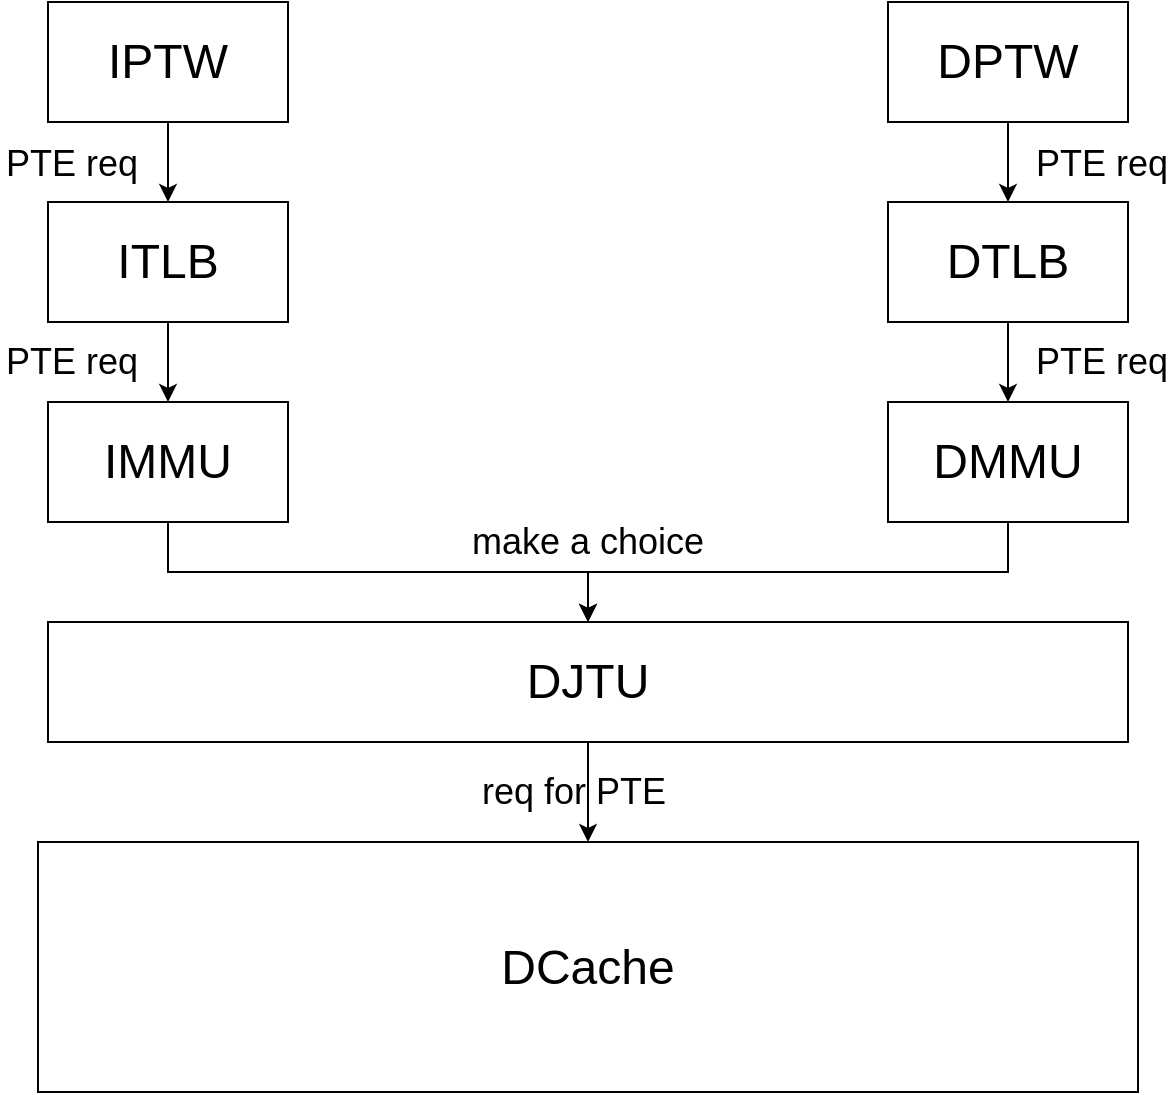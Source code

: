 <mxfile version="14.7.2" type="github">
  <diagram id="Qbc0r7cl9w0R0CRKhzlL" name="Page-1">
    <mxGraphModel dx="1718" dy="967" grid="0" gridSize="10" guides="1" tooltips="1" connect="1" arrows="1" fold="1" page="1" pageScale="1" pageWidth="827" pageHeight="1169" math="0" shadow="0">
      <root>
        <mxCell id="0" />
        <mxCell id="1" parent="0" />
        <mxCell id="qlUCb1G9km6SzjGThaO4-9" style="edgeStyle=orthogonalEdgeStyle;rounded=0;orthogonalLoop=1;jettySize=auto;html=1;exitX=0.5;exitY=1;exitDx=0;exitDy=0;entryX=0.5;entryY=0;entryDx=0;entryDy=0;" parent="1" source="qlUCb1G9km6SzjGThaO4-1" target="qlUCb1G9km6SzjGThaO4-3" edge="1">
          <mxGeometry relative="1" as="geometry" />
        </mxCell>
        <mxCell id="qlUCb1G9km6SzjGThaO4-1" value="&lt;font style=&quot;font-size: 24px&quot;&gt;IPTW&lt;/font&gt;" style="rounded=0;whiteSpace=wrap;html=1;" parent="1" vertex="1">
          <mxGeometry x="120" y="110" width="120" height="60" as="geometry" />
        </mxCell>
        <mxCell id="qlUCb1G9km6SzjGThaO4-10" style="edgeStyle=orthogonalEdgeStyle;rounded=0;orthogonalLoop=1;jettySize=auto;html=1;exitX=0.5;exitY=1;exitDx=0;exitDy=0;" parent="1" source="qlUCb1G9km6SzjGThaO4-2" target="qlUCb1G9km6SzjGThaO4-4" edge="1">
          <mxGeometry relative="1" as="geometry" />
        </mxCell>
        <mxCell id="qlUCb1G9km6SzjGThaO4-2" value="&lt;font style=&quot;font-size: 24px&quot;&gt;DPTW&lt;/font&gt;" style="rounded=0;whiteSpace=wrap;html=1;" parent="1" vertex="1">
          <mxGeometry x="540" y="110" width="120" height="60" as="geometry" />
        </mxCell>
        <mxCell id="qlUCb1G9km6SzjGThaO4-11" style="edgeStyle=orthogonalEdgeStyle;rounded=0;orthogonalLoop=1;jettySize=auto;html=1;exitX=0.5;exitY=1;exitDx=0;exitDy=0;entryX=0.5;entryY=0;entryDx=0;entryDy=0;" parent="1" source="qlUCb1G9km6SzjGThaO4-3" target="qlUCb1G9km6SzjGThaO4-5" edge="1">
          <mxGeometry relative="1" as="geometry" />
        </mxCell>
        <mxCell id="qlUCb1G9km6SzjGThaO4-3" value="&lt;font style=&quot;font-size: 24px&quot;&gt;ITLB&lt;/font&gt;" style="rounded=0;whiteSpace=wrap;html=1;" parent="1" vertex="1">
          <mxGeometry x="120" y="210" width="120" height="60" as="geometry" />
        </mxCell>
        <mxCell id="qlUCb1G9km6SzjGThaO4-12" style="edgeStyle=orthogonalEdgeStyle;rounded=0;orthogonalLoop=1;jettySize=auto;html=1;exitX=0.5;exitY=1;exitDx=0;exitDy=0;entryX=0.5;entryY=0;entryDx=0;entryDy=0;" parent="1" source="qlUCb1G9km6SzjGThaO4-4" target="qlUCb1G9km6SzjGThaO4-6" edge="1">
          <mxGeometry relative="1" as="geometry" />
        </mxCell>
        <mxCell id="qlUCb1G9km6SzjGThaO4-4" value="&lt;font style=&quot;font-size: 24px&quot;&gt;DTLB&lt;/font&gt;" style="rounded=0;whiteSpace=wrap;html=1;" parent="1" vertex="1">
          <mxGeometry x="540" y="210" width="120" height="60" as="geometry" />
        </mxCell>
        <mxCell id="qlUCb1G9km6SzjGThaO4-13" style="edgeStyle=orthogonalEdgeStyle;rounded=0;orthogonalLoop=1;jettySize=auto;html=1;exitX=0.5;exitY=1;exitDx=0;exitDy=0;" parent="1" source="qlUCb1G9km6SzjGThaO4-5" target="qlUCb1G9km6SzjGThaO4-7" edge="1">
          <mxGeometry relative="1" as="geometry">
            <mxPoint x="180" y="410" as="targetPoint" />
          </mxGeometry>
        </mxCell>
        <mxCell id="qlUCb1G9km6SzjGThaO4-5" value="&lt;font style=&quot;font-size: 24px&quot;&gt;IMMU&lt;/font&gt;" style="rounded=0;whiteSpace=wrap;html=1;" parent="1" vertex="1">
          <mxGeometry x="120" y="310" width="120" height="60" as="geometry" />
        </mxCell>
        <mxCell id="qlUCb1G9km6SzjGThaO4-15" style="edgeStyle=orthogonalEdgeStyle;rounded=0;orthogonalLoop=1;jettySize=auto;html=1;exitX=0.5;exitY=1;exitDx=0;exitDy=0;" parent="1" source="qlUCb1G9km6SzjGThaO4-6" target="qlUCb1G9km6SzjGThaO4-7" edge="1">
          <mxGeometry relative="1" as="geometry" />
        </mxCell>
        <mxCell id="qlUCb1G9km6SzjGThaO4-6" value="&lt;font style=&quot;font-size: 24px&quot;&gt;DMMU&lt;/font&gt;" style="rounded=0;whiteSpace=wrap;html=1;" parent="1" vertex="1">
          <mxGeometry x="540" y="310" width="120" height="60" as="geometry" />
        </mxCell>
        <mxCell id="qlUCb1G9km6SzjGThaO4-16" style="edgeStyle=orthogonalEdgeStyle;rounded=0;orthogonalLoop=1;jettySize=auto;html=1;exitX=0.5;exitY=1;exitDx=0;exitDy=0;entryX=0.5;entryY=0;entryDx=0;entryDy=0;" parent="1" source="qlUCb1G9km6SzjGThaO4-7" target="qlUCb1G9km6SzjGThaO4-8" edge="1">
          <mxGeometry relative="1" as="geometry">
            <mxPoint x="390" y="530" as="targetPoint" />
          </mxGeometry>
        </mxCell>
        <mxCell id="qlUCb1G9km6SzjGThaO4-7" value="&lt;font style=&quot;font-size: 24px&quot;&gt;DJTU&lt;/font&gt;" style="rounded=0;whiteSpace=wrap;html=1;" parent="1" vertex="1">
          <mxGeometry x="120" y="420" width="540" height="60" as="geometry" />
        </mxCell>
        <mxCell id="qlUCb1G9km6SzjGThaO4-8" value="&lt;font style=&quot;font-size: 24px&quot;&gt;DCache&lt;/font&gt;" style="rounded=0;whiteSpace=wrap;html=1;" parent="1" vertex="1">
          <mxGeometry x="115" y="530" width="550" height="125" as="geometry" />
        </mxCell>
        <mxCell id="qlUCb1G9km6SzjGThaO4-19" value="&lt;font style=&quot;font-size: 18px&quot;&gt;PTE req&lt;/font&gt;" style="text;html=1;strokeColor=none;fillColor=none;align=center;verticalAlign=middle;whiteSpace=wrap;rounded=0;" parent="1" vertex="1">
          <mxGeometry x="96" y="182" width="72" height="18" as="geometry" />
        </mxCell>
        <mxCell id="qlUCb1G9km6SzjGThaO4-25" value="&lt;font style=&quot;font-size: 18px&quot;&gt;make a choice&lt;/font&gt;" style="text;html=1;strokeColor=none;fillColor=none;align=center;verticalAlign=middle;whiteSpace=wrap;rounded=0;" parent="1" vertex="1">
          <mxGeometry x="310" y="370" width="160" height="20" as="geometry" />
        </mxCell>
        <mxCell id="qlUCb1G9km6SzjGThaO4-26" value="&lt;font style=&quot;font-size: 18px&quot;&gt;req for PTE&lt;/font&gt;" style="text;html=1;strokeColor=none;fillColor=none;align=center;verticalAlign=middle;whiteSpace=wrap;rounded=0;" parent="1" vertex="1">
          <mxGeometry x="316" y="489" width="134" height="32" as="geometry" />
        </mxCell>
        <mxCell id="nRF5QWHPq7WyosWiSte5-1" value="&lt;font style=&quot;font-size: 18px&quot;&gt;PTE req&lt;/font&gt;" style="text;html=1;strokeColor=none;fillColor=none;align=center;verticalAlign=middle;whiteSpace=wrap;rounded=0;" vertex="1" parent="1">
          <mxGeometry x="96" y="281" width="72" height="18" as="geometry" />
        </mxCell>
        <mxCell id="nRF5QWHPq7WyosWiSte5-2" value="&lt;font style=&quot;font-size: 18px&quot;&gt;PTE req&lt;/font&gt;" style="text;html=1;strokeColor=none;fillColor=none;align=center;verticalAlign=middle;whiteSpace=wrap;rounded=0;" vertex="1" parent="1">
          <mxGeometry x="611" y="182" width="72" height="18" as="geometry" />
        </mxCell>
        <mxCell id="nRF5QWHPq7WyosWiSte5-3" value="&lt;font style=&quot;font-size: 18px&quot;&gt;PTE req&lt;/font&gt;" style="text;html=1;strokeColor=none;fillColor=none;align=center;verticalAlign=middle;whiteSpace=wrap;rounded=0;" vertex="1" parent="1">
          <mxGeometry x="611" y="281" width="72" height="18" as="geometry" />
        </mxCell>
      </root>
    </mxGraphModel>
  </diagram>
</mxfile>
